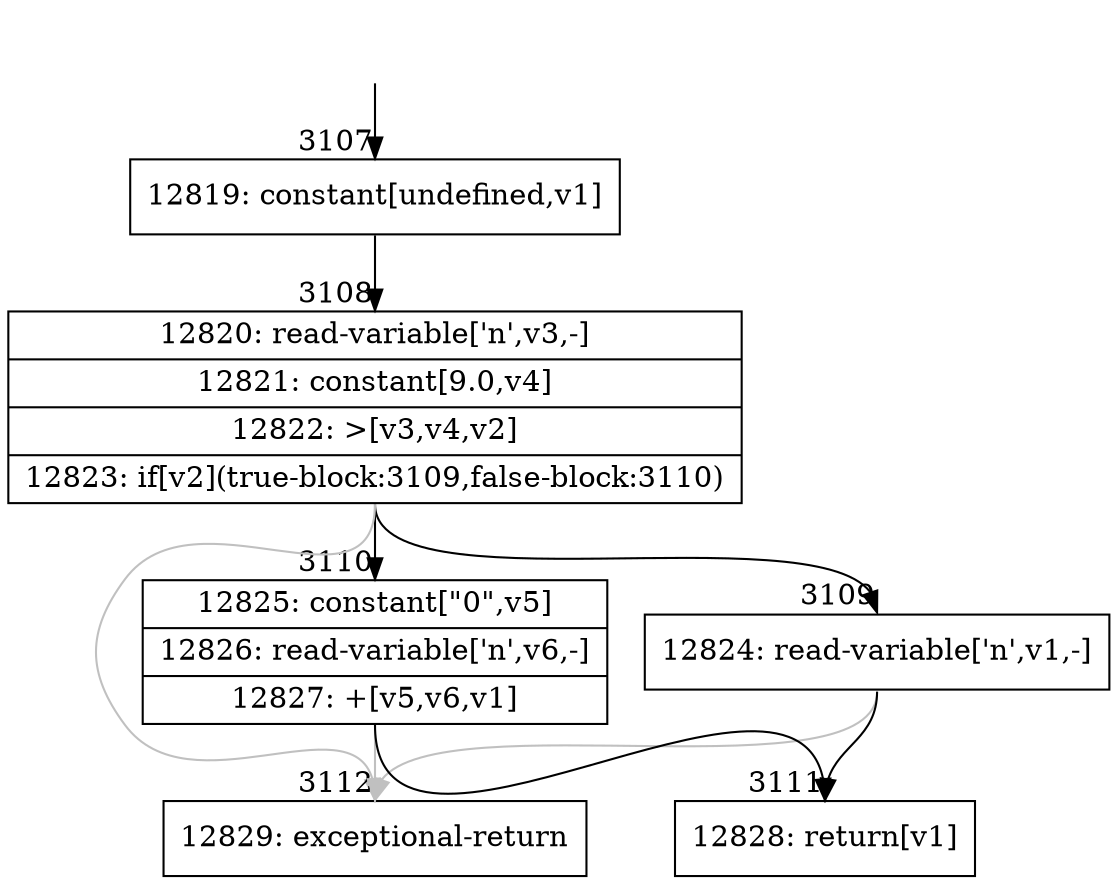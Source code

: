 digraph {
rankdir="TD"
BB_entry235[shape=none,label=""];
BB_entry235 -> BB3107 [tailport=s, headport=n, headlabel="    3107"]
BB3107 [shape=record label="{12819: constant[undefined,v1]}" ] 
BB3107 -> BB3108 [tailport=s, headport=n, headlabel="      3108"]
BB3108 [shape=record label="{12820: read-variable['n',v3,-]|12821: constant[9.0,v4]|12822: \>[v3,v4,v2]|12823: if[v2](true-block:3109,false-block:3110)}" ] 
BB3108 -> BB3109 [tailport=s, headport=n, headlabel="      3109"]
BB3108 -> BB3110 [tailport=s, headport=n, headlabel="      3110"]
BB3108 -> BB3112 [tailport=s, headport=n, color=gray, headlabel="      3112"]
BB3109 [shape=record label="{12824: read-variable['n',v1,-]}" ] 
BB3109 -> BB3111 [tailport=s, headport=n, headlabel="      3111"]
BB3109 -> BB3112 [tailport=s, headport=n, color=gray]
BB3110 [shape=record label="{12825: constant[\"0\",v5]|12826: read-variable['n',v6,-]|12827: +[v5,v6,v1]}" ] 
BB3110 -> BB3111 [tailport=s, headport=n]
BB3110 -> BB3112 [tailport=s, headport=n, color=gray]
BB3111 [shape=record label="{12828: return[v1]}" ] 
BB3112 [shape=record label="{12829: exceptional-return}" ] 
//#$~ 1989
}
